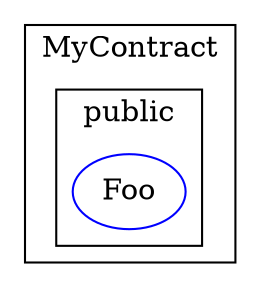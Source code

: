 digraph parent {
	subgraph cluster_MyContract {
		graph [label=MyContract]
		subgraph cluster_MyContract_internal {
			graph [label=internal]
		}
		subgraph cluster_MyContract_public {
			graph [label=public]
			Foo [color=blue]
		}
		subgraph cluster_MyContract_external {
			graph [label=external]
		}
		subgraph cluster_MyContract_default {
			graph [label=default]
		}
	}
}
